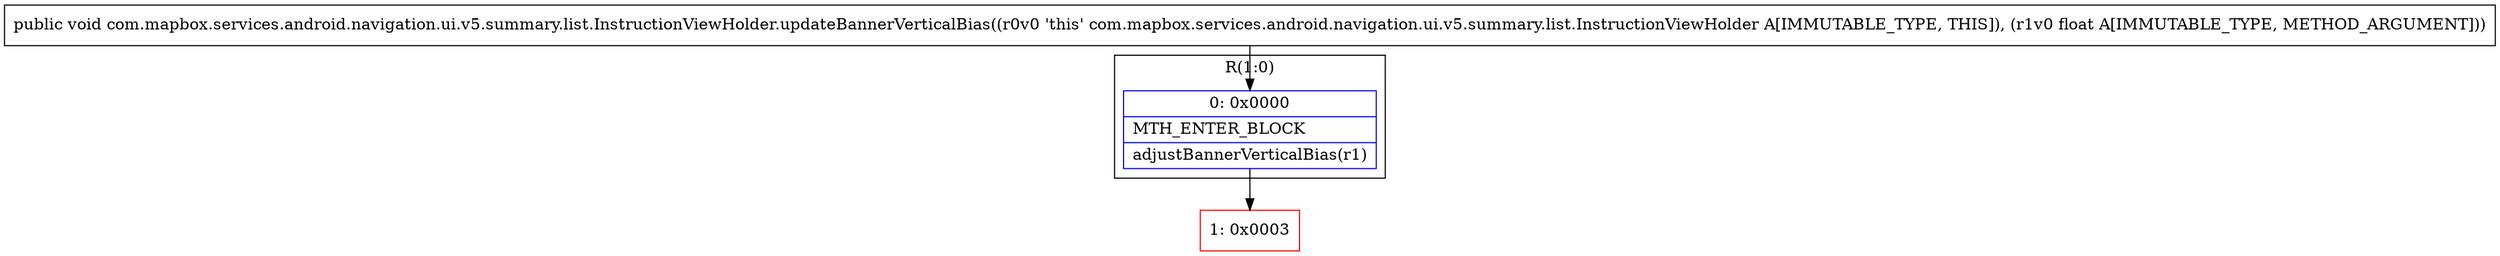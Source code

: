 digraph "CFG forcom.mapbox.services.android.navigation.ui.v5.summary.list.InstructionViewHolder.updateBannerVerticalBias(F)V" {
subgraph cluster_Region_959744568 {
label = "R(1:0)";
node [shape=record,color=blue];
Node_0 [shape=record,label="{0\:\ 0x0000|MTH_ENTER_BLOCK\l|adjustBannerVerticalBias(r1)\l}"];
}
Node_1 [shape=record,color=red,label="{1\:\ 0x0003}"];
MethodNode[shape=record,label="{public void com.mapbox.services.android.navigation.ui.v5.summary.list.InstructionViewHolder.updateBannerVerticalBias((r0v0 'this' com.mapbox.services.android.navigation.ui.v5.summary.list.InstructionViewHolder A[IMMUTABLE_TYPE, THIS]), (r1v0 float A[IMMUTABLE_TYPE, METHOD_ARGUMENT])) }"];
MethodNode -> Node_0;
Node_0 -> Node_1;
}

